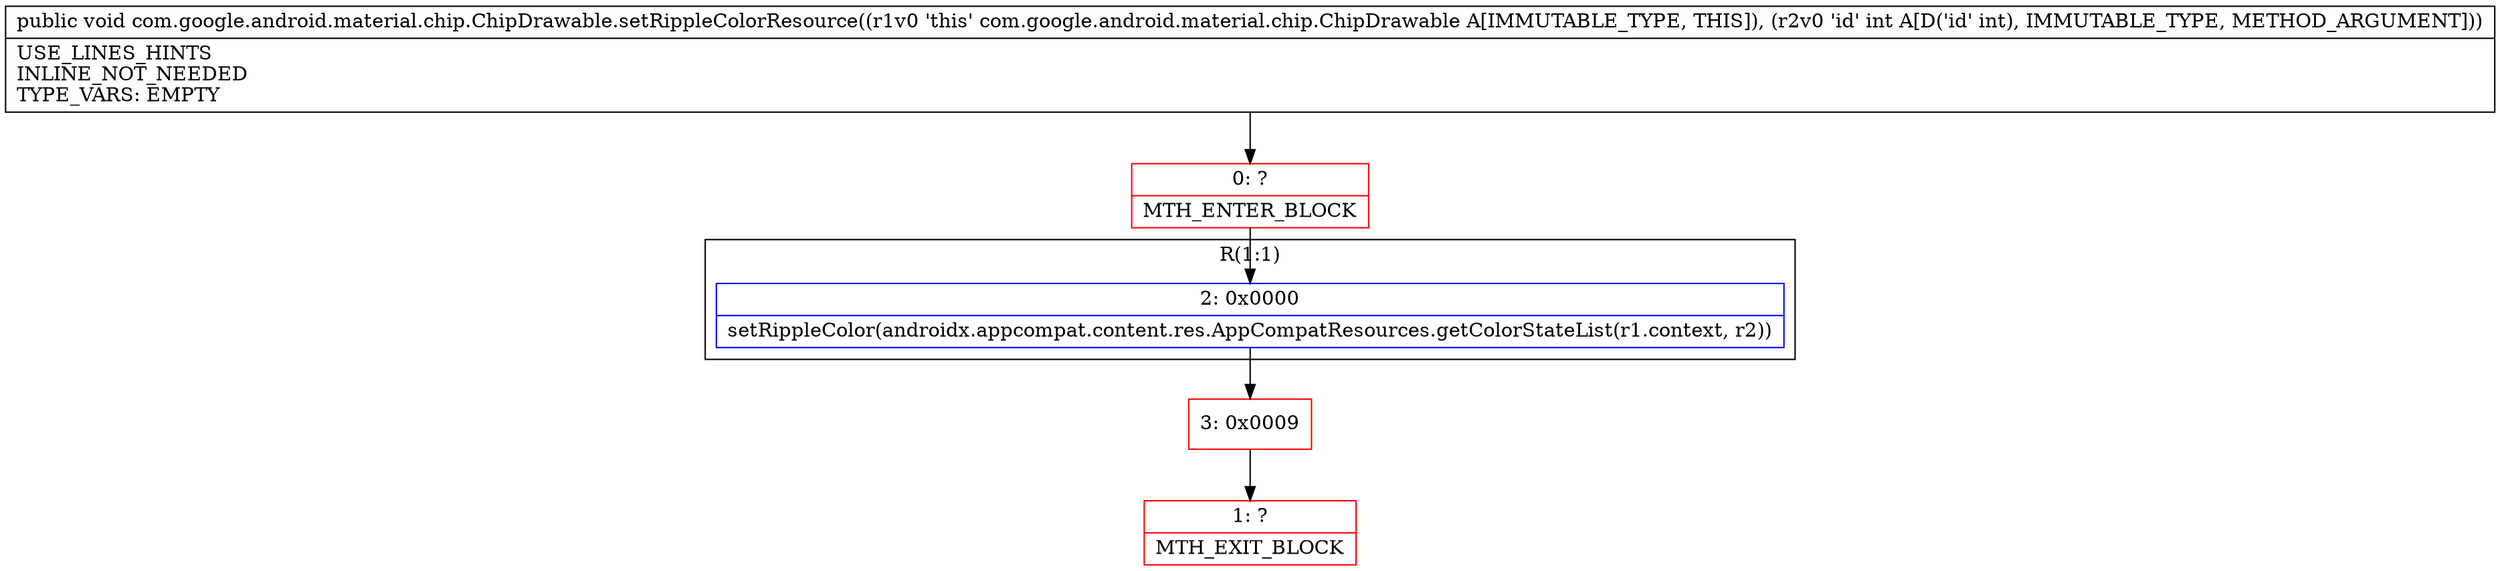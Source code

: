 digraph "CFG forcom.google.android.material.chip.ChipDrawable.setRippleColorResource(I)V" {
subgraph cluster_Region_458075234 {
label = "R(1:1)";
node [shape=record,color=blue];
Node_2 [shape=record,label="{2\:\ 0x0000|setRippleColor(androidx.appcompat.content.res.AppCompatResources.getColorStateList(r1.context, r2))\l}"];
}
Node_0 [shape=record,color=red,label="{0\:\ ?|MTH_ENTER_BLOCK\l}"];
Node_3 [shape=record,color=red,label="{3\:\ 0x0009}"];
Node_1 [shape=record,color=red,label="{1\:\ ?|MTH_EXIT_BLOCK\l}"];
MethodNode[shape=record,label="{public void com.google.android.material.chip.ChipDrawable.setRippleColorResource((r1v0 'this' com.google.android.material.chip.ChipDrawable A[IMMUTABLE_TYPE, THIS]), (r2v0 'id' int A[D('id' int), IMMUTABLE_TYPE, METHOD_ARGUMENT]))  | USE_LINES_HINTS\lINLINE_NOT_NEEDED\lTYPE_VARS: EMPTY\l}"];
MethodNode -> Node_0;Node_2 -> Node_3;
Node_0 -> Node_2;
Node_3 -> Node_1;
}

